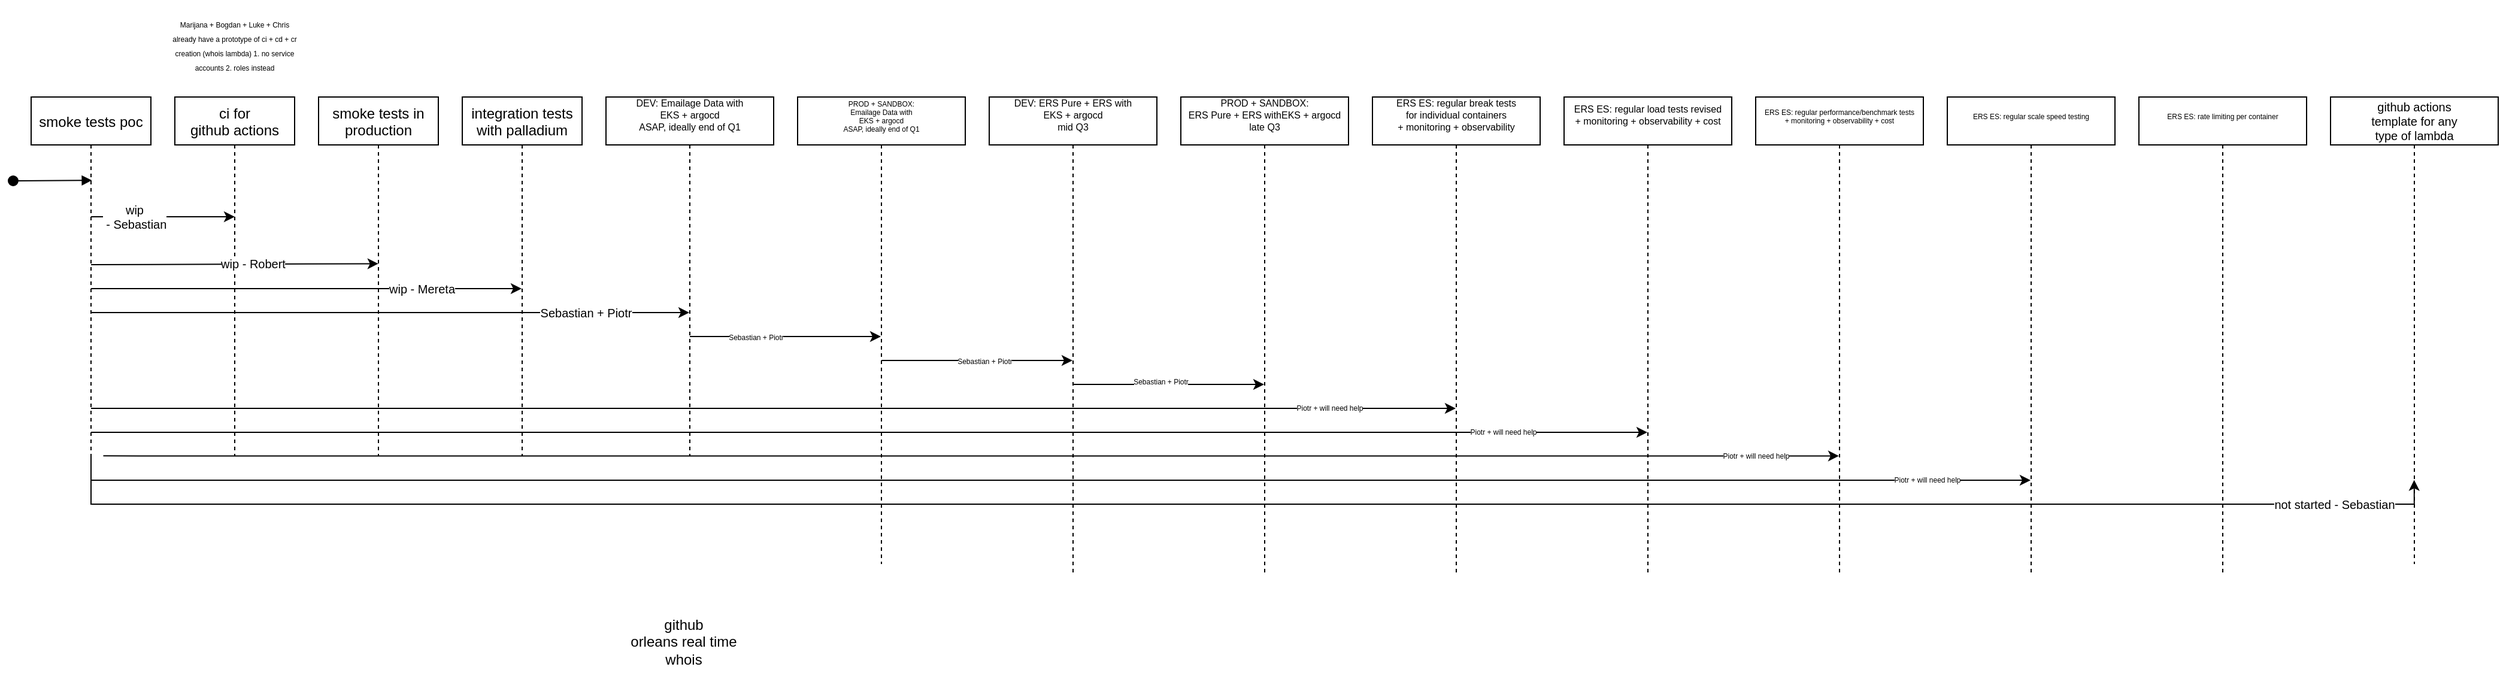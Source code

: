 <mxfile version="16.6.2" type="github">
  <diagram id="kgpKYQtTHZ0yAKxKKP6v" name="Page-1">
    <mxGraphModel dx="2004" dy="2156" grid="1" gridSize="10" guides="1" tooltips="1" connect="1" arrows="1" fold="1" page="1" pageScale="1" pageWidth="850" pageHeight="1100" math="0" shadow="0">
      <root>
        <mxCell id="0" />
        <mxCell id="1" parent="0" />
        <mxCell id="fLQa5CgqU-qq7ocHvfI6-15" style="edgeStyle=orthogonalEdgeStyle;rounded=0;orthogonalLoop=1;jettySize=auto;html=1;fontSize=10;" edge="1" parent="1" source="3nuBFxr9cyL0pnOWT2aG-1" target="fLQa5CgqU-qq7ocHvfI6-2">
          <mxGeometry relative="1" as="geometry">
            <Array as="points">
              <mxPoint x="360" y="240" />
              <mxPoint x="360" y="240" />
            </Array>
          </mxGeometry>
        </mxCell>
        <mxCell id="fLQa5CgqU-qq7ocHvfI6-16" value="wip - Mereta" style="edgeLabel;html=1;align=center;verticalAlign=middle;resizable=0;points=[];fontSize=10;" vertex="1" connectable="0" parent="fLQa5CgqU-qq7ocHvfI6-15">
          <mxGeometry x="0.534" relative="1" as="geometry">
            <mxPoint as="offset" />
          </mxGeometry>
        </mxCell>
        <mxCell id="fLQa5CgqU-qq7ocHvfI6-18" style="edgeStyle=orthogonalEdgeStyle;rounded=0;orthogonalLoop=1;jettySize=auto;html=1;fontSize=10;entryX=0.499;entryY=0.82;entryDx=0;entryDy=0;entryPerimeter=0;" edge="1" parent="1" source="3nuBFxr9cyL0pnOWT2aG-1" target="fLQa5CgqU-qq7ocHvfI6-10">
          <mxGeometry relative="1" as="geometry">
            <mxPoint x="1970" y="400" as="targetPoint" />
            <Array as="points">
              <mxPoint x="170" y="420" />
              <mxPoint x="2110" y="420" />
            </Array>
          </mxGeometry>
        </mxCell>
        <mxCell id="fLQa5CgqU-qq7ocHvfI6-19" value="not started - Sebastian" style="edgeLabel;html=1;align=center;verticalAlign=middle;resizable=0;points=[];fontSize=10;" vertex="1" connectable="0" parent="fLQa5CgqU-qq7ocHvfI6-18">
          <mxGeometry x="0.672" relative="1" as="geometry">
            <mxPoint x="241" as="offset" />
          </mxGeometry>
        </mxCell>
        <mxCell id="fLQa5CgqU-qq7ocHvfI6-21" style="edgeStyle=orthogonalEdgeStyle;rounded=0;orthogonalLoop=1;jettySize=auto;html=1;fontSize=10;" edge="1" parent="1" source="3nuBFxr9cyL0pnOWT2aG-1" target="fLQa5CgqU-qq7ocHvfI6-20">
          <mxGeometry relative="1" as="geometry">
            <Array as="points">
              <mxPoint x="560" y="260" />
              <mxPoint x="560" y="260" />
            </Array>
          </mxGeometry>
        </mxCell>
        <mxCell id="fLQa5CgqU-qq7ocHvfI6-22" value="Sebastian + Piotr" style="edgeLabel;html=1;align=center;verticalAlign=middle;resizable=0;points=[];fontSize=10;" vertex="1" connectable="0" parent="fLQa5CgqU-qq7ocHvfI6-21">
          <mxGeometry x="0.652" relative="1" as="geometry">
            <mxPoint as="offset" />
          </mxGeometry>
        </mxCell>
        <mxCell id="fLQa5CgqU-qq7ocHvfI6-33" style="edgeStyle=orthogonalEdgeStyle;rounded=0;orthogonalLoop=1;jettySize=auto;html=1;fontSize=6;" edge="1" parent="1" source="3nuBFxr9cyL0pnOWT2aG-1" target="fLQa5CgqU-qq7ocHvfI6-32">
          <mxGeometry relative="1" as="geometry">
            <Array as="points">
              <mxPoint x="1050" y="340" />
              <mxPoint x="1050" y="340" />
            </Array>
          </mxGeometry>
        </mxCell>
        <mxCell id="fLQa5CgqU-qq7ocHvfI6-34" value="Piotr + will need help" style="edgeLabel;html=1;align=center;verticalAlign=middle;resizable=0;points=[];fontSize=6;" vertex="1" connectable="0" parent="fLQa5CgqU-qq7ocHvfI6-33">
          <mxGeometry x="0.814" relative="1" as="geometry">
            <mxPoint as="offset" />
          </mxGeometry>
        </mxCell>
        <mxCell id="3nuBFxr9cyL0pnOWT2aG-1" value="smoke tests poc" style="shape=umlLifeline;perimeter=lifelinePerimeter;container=1;collapsible=0;recursiveResize=0;rounded=0;shadow=0;strokeWidth=1;" parent="1" vertex="1">
          <mxGeometry x="120" y="80" width="100" height="300" as="geometry" />
        </mxCell>
        <mxCell id="3nuBFxr9cyL0pnOWT2aG-3" value="" style="verticalAlign=bottom;startArrow=oval;endArrow=block;startSize=8;shadow=0;strokeWidth=1;entryX=0.508;entryY=0.232;entryDx=0;entryDy=0;entryPerimeter=0;" parent="3nuBFxr9cyL0pnOWT2aG-1" target="3nuBFxr9cyL0pnOWT2aG-1" edge="1">
          <mxGeometry relative="1" as="geometry">
            <mxPoint x="-15" y="70" as="sourcePoint" />
            <mxPoint x="45" y="70" as="targetPoint" />
          </mxGeometry>
        </mxCell>
        <mxCell id="3nuBFxr9cyL0pnOWT2aG-5" value="ci for&#xa;github actions" style="shape=umlLifeline;perimeter=lifelinePerimeter;container=1;collapsible=0;recursiveResize=0;rounded=0;shadow=0;strokeWidth=1;" parent="1" vertex="1">
          <mxGeometry x="240" y="80" width="100" height="300" as="geometry" />
        </mxCell>
        <mxCell id="fLQa5CgqU-qq7ocHvfI6-5" value="" style="endArrow=classic;html=1;rounded=0;entryX=0.499;entryY=0.464;entryDx=0;entryDy=0;entryPerimeter=0;" edge="1" parent="3nuBFxr9cyL0pnOWT2aG-5" target="fLQa5CgqU-qq7ocHvfI6-1">
          <mxGeometry width="50" height="50" relative="1" as="geometry">
            <mxPoint x="-69.997" y="140" as="sourcePoint" />
            <mxPoint x="49.82" y="140" as="targetPoint" />
          </mxGeometry>
        </mxCell>
        <mxCell id="fLQa5CgqU-qq7ocHvfI6-13" value="wip - Robert" style="edgeLabel;html=1;align=center;verticalAlign=middle;resizable=0;points=[];fontSize=10;" vertex="1" connectable="0" parent="fLQa5CgqU-qq7ocHvfI6-5">
          <mxGeometry x="0.127" y="1" relative="1" as="geometry">
            <mxPoint as="offset" />
          </mxGeometry>
        </mxCell>
        <mxCell id="fLQa5CgqU-qq7ocHvfI6-1" value="smoke tests in&#xa;production" style="shape=umlLifeline;perimeter=lifelinePerimeter;container=1;collapsible=0;recursiveResize=0;rounded=0;shadow=0;strokeWidth=1;" vertex="1" parent="1">
          <mxGeometry x="360" y="80" width="100" height="300" as="geometry" />
        </mxCell>
        <mxCell id="fLQa5CgqU-qq7ocHvfI6-2" value="integration tests&#xa;with palladium" style="shape=umlLifeline;perimeter=lifelinePerimeter;container=1;collapsible=0;recursiveResize=0;rounded=0;shadow=0;strokeWidth=1;" vertex="1" parent="1">
          <mxGeometry x="480" y="80" width="100" height="300" as="geometry" />
        </mxCell>
        <mxCell id="fLQa5CgqU-qq7ocHvfI6-4" value="" style="endArrow=classic;html=1;rounded=0;" edge="1" parent="1" source="3nuBFxr9cyL0pnOWT2aG-1">
          <mxGeometry width="50" height="50" relative="1" as="geometry">
            <mxPoint x="400" y="230" as="sourcePoint" />
            <mxPoint x="290" y="180" as="targetPoint" />
          </mxGeometry>
        </mxCell>
        <mxCell id="fLQa5CgqU-qq7ocHvfI6-14" value="&lt;div&gt;wip&lt;/div&gt;&amp;nbsp;- Sebastian" style="edgeLabel;html=1;align=center;verticalAlign=middle;resizable=0;points=[];fontSize=10;" vertex="1" connectable="0" parent="fLQa5CgqU-qq7ocHvfI6-4">
          <mxGeometry x="-0.406" relative="1" as="geometry">
            <mxPoint as="offset" />
          </mxGeometry>
        </mxCell>
        <mxCell id="fLQa5CgqU-qq7ocHvfI6-9" value="&lt;p style=&quot;line-height: 1&quot;&gt;&lt;font style=&quot;font-size: 6px&quot;&gt;Marijana + Bogdan + Luke + Chris already have a prototype of ci + cd + cr creation (whois lambda) 1. no service accounts 2. roles instead&lt;br&gt;&lt;/font&gt;&lt;/p&gt;" style="text;html=1;strokeColor=none;fillColor=none;align=center;verticalAlign=middle;whiteSpace=wrap;rounded=0;" vertex="1" parent="1">
          <mxGeometry x="235" width="110" height="70" as="geometry" />
        </mxCell>
        <mxCell id="fLQa5CgqU-qq7ocHvfI6-10" value="github actions&#xa;template for any&#xa;type of lambda" style="shape=umlLifeline;perimeter=lifelinePerimeter;container=1;collapsible=0;recursiveResize=0;rounded=0;shadow=0;strokeWidth=1;fontSize=10;" vertex="1" parent="1">
          <mxGeometry x="2040" y="80" width="140" height="390" as="geometry" />
        </mxCell>
        <mxCell id="fLQa5CgqU-qq7ocHvfI6-24" style="edgeStyle=orthogonalEdgeStyle;rounded=0;orthogonalLoop=1;jettySize=auto;html=1;fontSize=6;" edge="1" parent="1" source="fLQa5CgqU-qq7ocHvfI6-20" target="fLQa5CgqU-qq7ocHvfI6-23">
          <mxGeometry relative="1" as="geometry">
            <Array as="points">
              <mxPoint x="750" y="280" />
              <mxPoint x="750" y="280" />
            </Array>
          </mxGeometry>
        </mxCell>
        <mxCell id="fLQa5CgqU-qq7ocHvfI6-25" value="Sebastian + Piotr" style="edgeLabel;html=1;align=center;verticalAlign=middle;resizable=0;points=[];fontSize=6;" vertex="1" connectable="0" parent="fLQa5CgqU-qq7ocHvfI6-24">
          <mxGeometry x="-0.314" y="-1" relative="1" as="geometry">
            <mxPoint as="offset" />
          </mxGeometry>
        </mxCell>
        <mxCell id="fLQa5CgqU-qq7ocHvfI6-20" value="DEV: Emailage Data with&#xa;EKS + argocd&#xa;ASAP, ideally end of Q1&#xa;" style="shape=umlLifeline;perimeter=lifelinePerimeter;container=1;collapsible=0;recursiveResize=0;rounded=0;shadow=0;strokeWidth=1;fontSize=8;" vertex="1" parent="1">
          <mxGeometry x="600" y="80" width="140" height="300" as="geometry" />
        </mxCell>
        <mxCell id="fLQa5CgqU-qq7ocHvfI6-28" style="edgeStyle=orthogonalEdgeStyle;rounded=0;orthogonalLoop=1;jettySize=auto;html=1;fontSize=6;" edge="1" parent="1" source="fLQa5CgqU-qq7ocHvfI6-23" target="fLQa5CgqU-qq7ocHvfI6-26">
          <mxGeometry relative="1" as="geometry">
            <Array as="points">
              <mxPoint x="910" y="300" />
              <mxPoint x="910" y="300" />
            </Array>
          </mxGeometry>
        </mxCell>
        <mxCell id="fLQa5CgqU-qq7ocHvfI6-29" value="Sebastian + Piotr" style="edgeLabel;html=1;align=center;verticalAlign=middle;resizable=0;points=[];fontSize=6;" vertex="1" connectable="0" parent="fLQa5CgqU-qq7ocHvfI6-28">
          <mxGeometry x="0.072" y="-1" relative="1" as="geometry">
            <mxPoint as="offset" />
          </mxGeometry>
        </mxCell>
        <mxCell id="fLQa5CgqU-qq7ocHvfI6-23" value="PROD + SANDBOX:&#xa;Emailage Data with&#xa;EKS + argocd&#xa;ASAP, ideally end of Q1&#xa;" style="shape=umlLifeline;perimeter=lifelinePerimeter;container=1;collapsible=0;recursiveResize=0;rounded=0;shadow=0;strokeWidth=1;fontSize=6;" vertex="1" parent="1">
          <mxGeometry x="760" y="80" width="140" height="390" as="geometry" />
        </mxCell>
        <mxCell id="fLQa5CgqU-qq7ocHvfI6-41" style="edgeStyle=orthogonalEdgeStyle;rounded=0;orthogonalLoop=1;jettySize=auto;html=1;fontSize=6;" edge="1" parent="fLQa5CgqU-qq7ocHvfI6-23" target="fLQa5CgqU-qq7ocHvfI6-36">
          <mxGeometry relative="1" as="geometry">
            <mxPoint x="-579.747" y="299.686" as="sourcePoint" />
            <mxPoint x="719.75" y="299.706" as="targetPoint" />
            <Array as="points">
              <mxPoint x="-550" y="300" />
              <mxPoint x="-550" y="300" />
            </Array>
          </mxGeometry>
        </mxCell>
        <mxCell id="fLQa5CgqU-qq7ocHvfI6-42" value="Piotr + will need help" style="edgeLabel;html=1;align=center;verticalAlign=middle;resizable=0;points=[];fontSize=6;" vertex="1" connectable="0" parent="fLQa5CgqU-qq7ocHvfI6-41">
          <mxGeometry x="0.814" relative="1" as="geometry">
            <mxPoint x="65" as="offset" />
          </mxGeometry>
        </mxCell>
        <mxCell id="fLQa5CgqU-qq7ocHvfI6-30" style="edgeStyle=orthogonalEdgeStyle;rounded=0;orthogonalLoop=1;jettySize=auto;html=1;fontSize=6;" edge="1" parent="1" source="fLQa5CgqU-qq7ocHvfI6-26" target="fLQa5CgqU-qq7ocHvfI6-27">
          <mxGeometry relative="1" as="geometry">
            <Array as="points">
              <mxPoint x="1070" y="320" />
              <mxPoint x="1070" y="320" />
            </Array>
          </mxGeometry>
        </mxCell>
        <mxCell id="fLQa5CgqU-qq7ocHvfI6-31" value="Sebastian + Piotr" style="edgeLabel;html=1;align=center;verticalAlign=middle;resizable=0;points=[];fontSize=6;" vertex="1" connectable="0" parent="fLQa5CgqU-qq7ocHvfI6-30">
          <mxGeometry x="-0.091" y="2" relative="1" as="geometry">
            <mxPoint as="offset" />
          </mxGeometry>
        </mxCell>
        <mxCell id="fLQa5CgqU-qq7ocHvfI6-26" value="DEV: ERS Pure + ERS with&#xa;EKS + argocd&#xa;mid Q3&#xa;" style="shape=umlLifeline;perimeter=lifelinePerimeter;container=1;collapsible=0;recursiveResize=0;rounded=0;shadow=0;strokeWidth=1;fontSize=8;" vertex="1" parent="1">
          <mxGeometry x="920" y="80" width="140" height="400" as="geometry" />
        </mxCell>
        <mxCell id="fLQa5CgqU-qq7ocHvfI6-27" value="PROD + SANDBOX:&#xa;ERS Pure + ERS withEKS + argocd&#xa;late Q3&#xa;" style="shape=umlLifeline;perimeter=lifelinePerimeter;container=1;collapsible=0;recursiveResize=0;rounded=0;shadow=0;strokeWidth=1;fontSize=8;" vertex="1" parent="1">
          <mxGeometry x="1080" y="80" width="140" height="400" as="geometry" />
        </mxCell>
        <mxCell id="fLQa5CgqU-qq7ocHvfI6-32" value="ERS ES: regular break tests&#xa;for individual containers&#xa;+ monitoring + observability&#xa;" style="shape=umlLifeline;perimeter=lifelinePerimeter;container=1;collapsible=0;recursiveResize=0;rounded=0;shadow=0;strokeWidth=1;fontSize=8;" vertex="1" parent="1">
          <mxGeometry x="1240" y="80" width="140" height="400" as="geometry" />
        </mxCell>
        <mxCell id="fLQa5CgqU-qq7ocHvfI6-39" style="edgeStyle=orthogonalEdgeStyle;rounded=0;orthogonalLoop=1;jettySize=auto;html=1;fontSize=6;" edge="1" parent="fLQa5CgqU-qq7ocHvfI6-32" target="fLQa5CgqU-qq7ocHvfI6-35">
          <mxGeometry relative="1" as="geometry">
            <mxPoint x="-1069.997" y="279.996" as="sourcePoint" />
            <mxPoint x="69.32" y="279.996" as="targetPoint" />
            <Array as="points">
              <mxPoint x="-110" y="280" />
              <mxPoint x="-110" y="280" />
            </Array>
          </mxGeometry>
        </mxCell>
        <mxCell id="fLQa5CgqU-qq7ocHvfI6-40" value="Piotr + will need help" style="edgeLabel;html=1;align=center;verticalAlign=middle;resizable=0;points=[];fontSize=6;" vertex="1" connectable="0" parent="fLQa5CgqU-qq7ocHvfI6-39">
          <mxGeometry x="0.814" relative="1" as="geometry">
            <mxPoint as="offset" />
          </mxGeometry>
        </mxCell>
        <mxCell id="fLQa5CgqU-qq7ocHvfI6-35" value="ERS ES: regular load tests revised&#xa;+ monitoring + observability + cost&#xa;" style="shape=umlLifeline;perimeter=lifelinePerimeter;container=1;collapsible=0;recursiveResize=0;rounded=0;shadow=0;strokeWidth=1;fontSize=8;" vertex="1" parent="1">
          <mxGeometry x="1400" y="80" width="140" height="400" as="geometry" />
        </mxCell>
        <mxCell id="fLQa5CgqU-qq7ocHvfI6-36" value="ERS ES: regular performance/benchmark tests&#xa;+ monitoring + observability + cost&#xa;" style="shape=umlLifeline;perimeter=lifelinePerimeter;container=1;collapsible=0;recursiveResize=0;rounded=0;shadow=0;strokeWidth=1;fontSize=6;" vertex="1" parent="1">
          <mxGeometry x="1560" y="80" width="140" height="400" as="geometry" />
        </mxCell>
        <mxCell id="fLQa5CgqU-qq7ocHvfI6-37" value="ERS ES: rate limiting per container&#xa;" style="shape=umlLifeline;perimeter=lifelinePerimeter;container=1;collapsible=0;recursiveResize=0;rounded=0;shadow=0;strokeWidth=1;fontSize=6;" vertex="1" parent="1">
          <mxGeometry x="1880" y="80" width="140" height="400" as="geometry" />
        </mxCell>
        <mxCell id="fLQa5CgqU-qq7ocHvfI6-38" value="ERS ES: regular scale speed testing&#xa;" style="shape=umlLifeline;perimeter=lifelinePerimeter;container=1;collapsible=0;recursiveResize=0;rounded=0;shadow=0;strokeWidth=1;fontSize=6;" vertex="1" parent="1">
          <mxGeometry x="1720" y="80" width="140" height="400" as="geometry" />
        </mxCell>
        <mxCell id="fLQa5CgqU-qq7ocHvfI6-43" style="edgeStyle=orthogonalEdgeStyle;rounded=0;orthogonalLoop=1;jettySize=auto;html=1;fontSize=6;" edge="1" parent="1" target="fLQa5CgqU-qq7ocHvfI6-38">
          <mxGeometry relative="1" as="geometry">
            <mxPoint x="170.003" y="389.686" as="sourcePoint" />
            <mxPoint x="1619.25" y="389.698" as="targetPoint" />
            <Array as="points">
              <mxPoint x="170" y="400" />
            </Array>
          </mxGeometry>
        </mxCell>
        <mxCell id="fLQa5CgqU-qq7ocHvfI6-44" value="Piotr + will need help" style="edgeLabel;html=1;align=center;verticalAlign=middle;resizable=0;points=[];fontSize=6;" vertex="1" connectable="0" parent="fLQa5CgqU-qq7ocHvfI6-43">
          <mxGeometry x="0.814" relative="1" as="geometry">
            <mxPoint x="65" as="offset" />
          </mxGeometry>
        </mxCell>
        <mxCell id="fLQa5CgqU-qq7ocHvfI6-45" value="&lt;div&gt;github&lt;/div&gt;&lt;div&gt;orleans real time&lt;/div&gt;&lt;div&gt;whois&lt;br&gt;&lt;/div&gt;" style="text;html=1;strokeColor=none;fillColor=none;align=center;verticalAlign=middle;whiteSpace=wrap;rounded=0;" vertex="1" parent="1">
          <mxGeometry x="610" y="500" width="110" height="70" as="geometry" />
        </mxCell>
      </root>
    </mxGraphModel>
  </diagram>
</mxfile>

